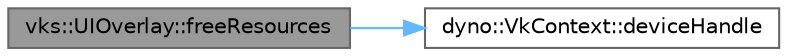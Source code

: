 digraph "vks::UIOverlay::freeResources"
{
 // LATEX_PDF_SIZE
  bgcolor="transparent";
  edge [fontname=Helvetica,fontsize=10,labelfontname=Helvetica,labelfontsize=10];
  node [fontname=Helvetica,fontsize=10,shape=box,height=0.2,width=0.4];
  rankdir="LR";
  Node1 [id="Node000001",label="vks::UIOverlay::freeResources",height=0.2,width=0.4,color="gray40", fillcolor="grey60", style="filled", fontcolor="black",tooltip=" "];
  Node1 -> Node2 [id="edge1_Node000001_Node000002",color="steelblue1",style="solid",tooltip=" "];
  Node2 [id="Node000002",label="dyno::VkContext::deviceHandle",height=0.2,width=0.4,color="grey40", fillcolor="white", style="filled",URL="$classdyno_1_1_vk_context.html#af9eb048735ab3316470619f9bf0d4acf",tooltip=" "];
}

